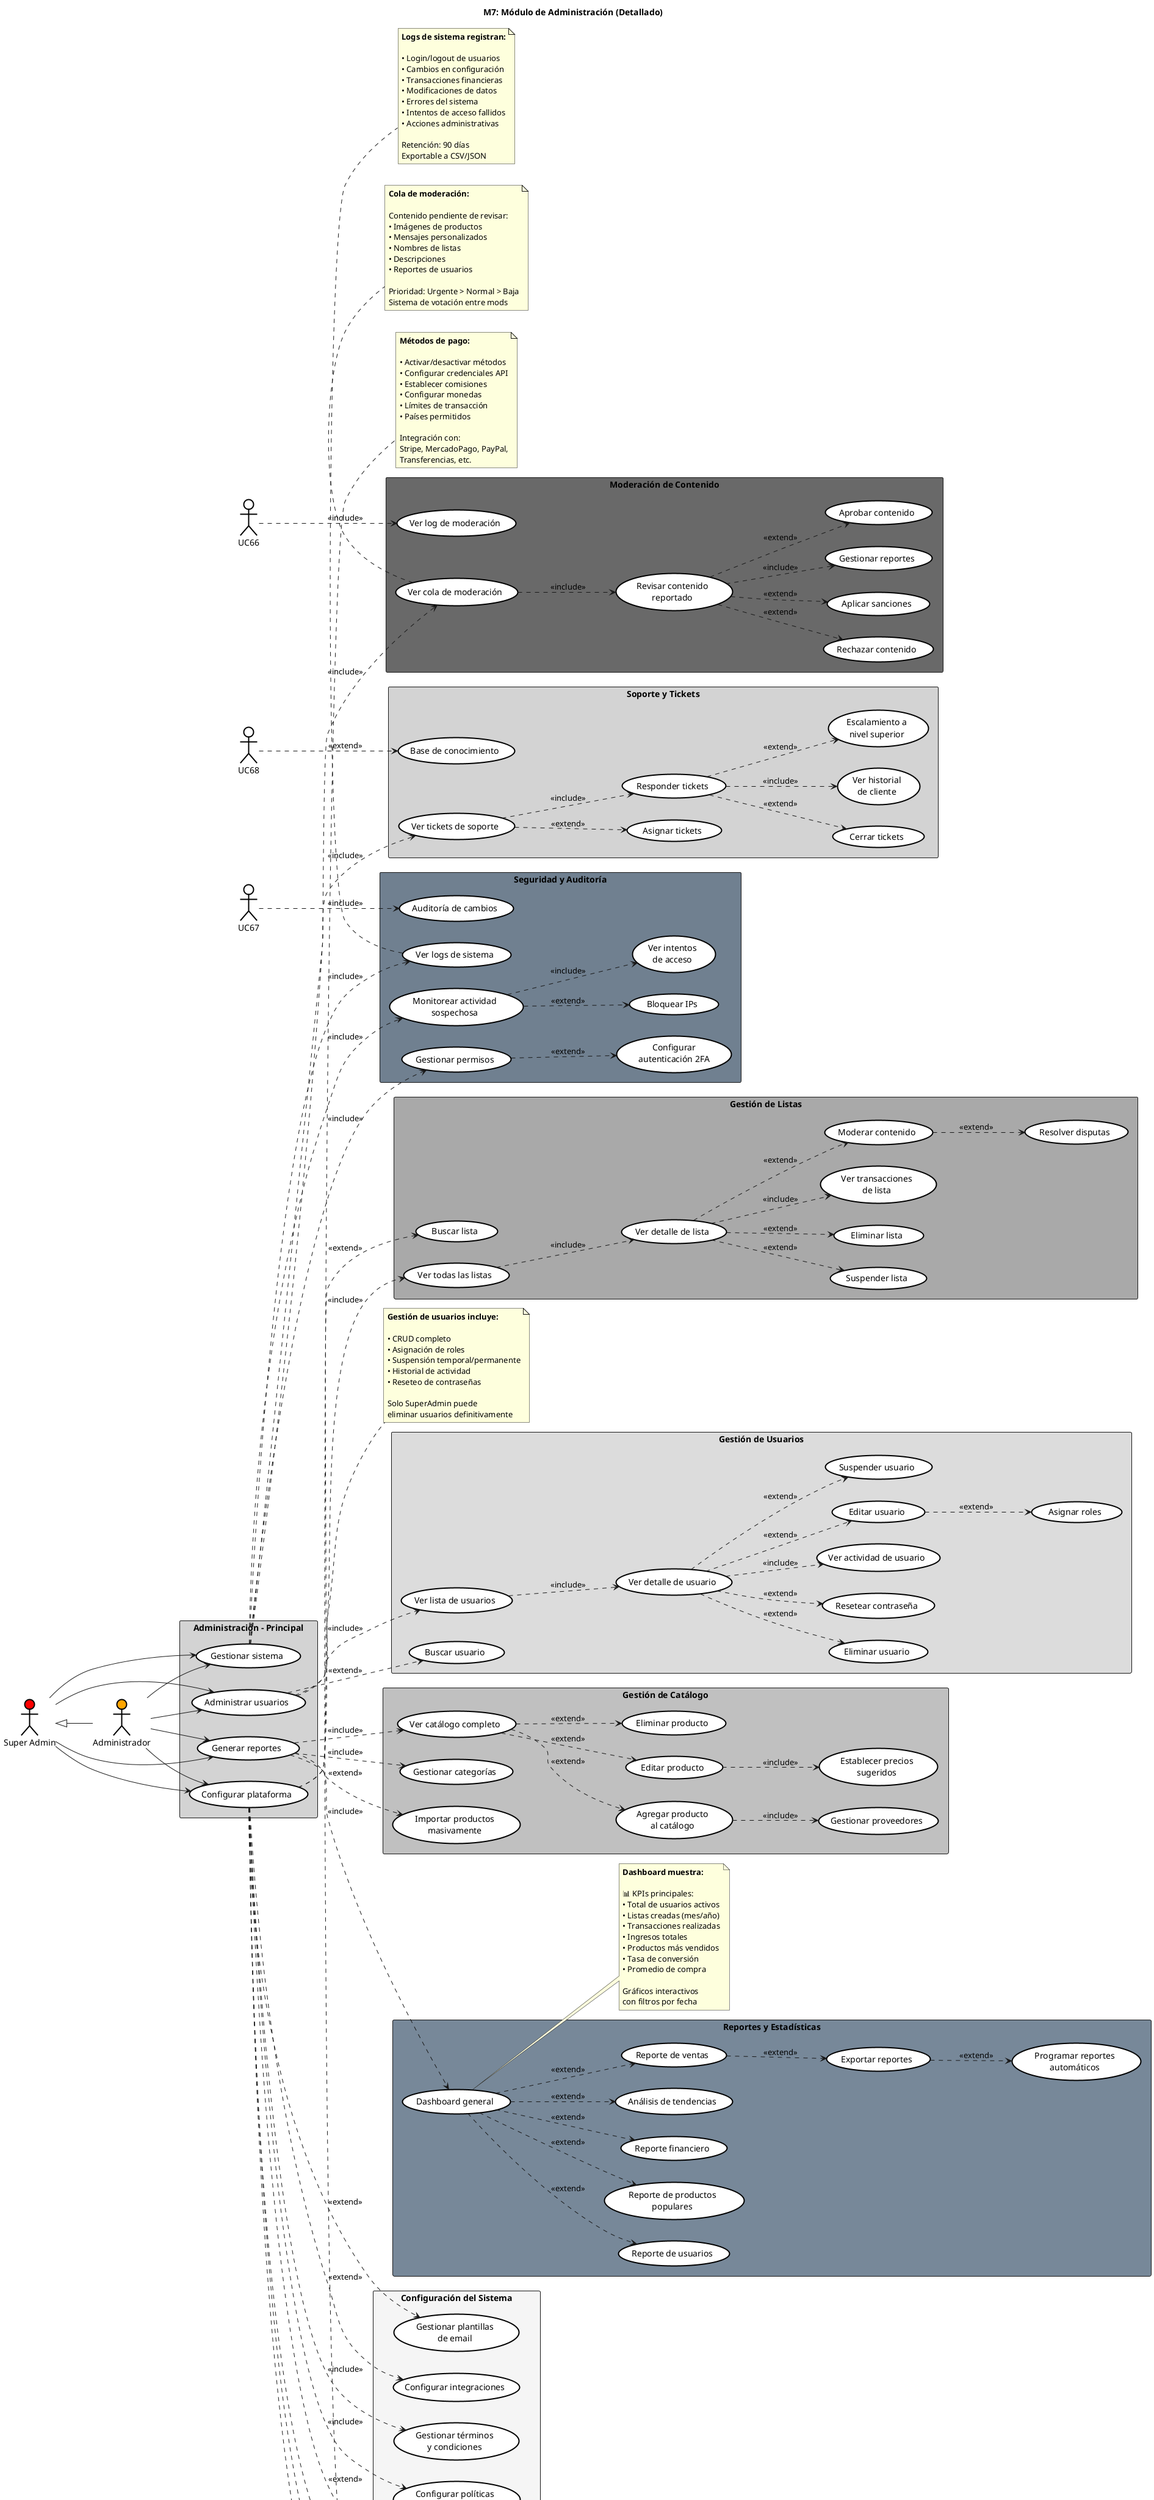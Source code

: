 @startuml moduloAdministracion
title M7: Módulo de Administración (Detallado)

left to right direction
skinparam packageStyle rectangle

' ===== ESTILOS VISUALES =====
skinparam usecase {
    BackgroundColor White
    BorderColor Black
    BorderThickness 2
}

skinparam actor {
    BackgroundColor White
    BorderColor Black
    BorderThickness 2
}

skinparam package {
    BorderThickness 2
    FontStyle bold
}

' ===== ACTORES =====
actor "Administrador" as Admin #Orange
actor "Super Admin" as SuperAdmin #Red

' Generalización
Admin -up-|> SuperAdmin

' ===== CASOS DE USO PRINCIPALES =====
package "Administración - Principal" #LightGray {
  usecase UC60 as "Gestionar sistema"
  usecase UC61 as "Administrar usuarios"
  usecase UC62 as "Generar reportes"
  usecase UC63 as "Configurar plataforma"
}

' ===== SUBMÓDULO: GESTIÓN DE USUARIOS =====
package "Gestión de Usuarios" #Gainsboro {
  usecase UC61a as "Ver lista de usuarios"
  usecase UC61b as "Buscar usuario"
  usecase UC61c as "Ver detalle de usuario"
  usecase UC61d as "Editar usuario"
  usecase UC61e as "Suspender usuario"
  usecase UC61f as "Eliminar usuario"
  usecase UC61g as "Resetear contraseña"
  usecase UC61h as "Ver actividad de usuario"
  usecase UC61i as "Asignar roles"
}

' ===== SUBMÓDULO: GESTIÓN DE CATÁLOGO =====
package "Gestión de Catálogo" #Silver {
  usecase UC62a as "Ver catálogo completo"
  usecase UC62b as "Agregar producto\nal catálogo"
  usecase UC62c as "Editar producto"
  usecase UC62d as "Eliminar producto"
  usecase UC62e as "Gestionar categorías"
  usecase UC62f as "Importar productos\nmasivamente"
  usecase UC62g as "Establecer precios\nsugeridos"
  usecase UC62h as "Gestionar proveedores"
}

' ===== SUBMÓDULO: GESTIÓN DE LISTAS =====
package "Gestión de Listas" #DarkGray {
  usecase UC63a as "Ver todas las listas"
  usecase UC63b as "Buscar lista"
  usecase UC63c as "Ver detalle de lista"
  usecase UC63d as "Moderar contenido"
  usecase UC63e as "Suspender lista"
  usecase UC63f as "Eliminar lista"
  usecase UC63g as "Ver transacciones\nde lista"
  usecase UC63h as "Resolver disputas"
}

' ===== SUBMÓDULO: REPORTES Y ESTADÍSTICAS =====
package "Reportes y Estadísticas" #LightSlateGray {
  usecase UC64a as "Dashboard general"
  usecase UC64b as "Reporte de ventas"
  usecase UC64c as "Reporte de usuarios"
  usecase UC64d as "Reporte de productos\npopulares"
  usecase UC64e as "Reporte financiero"
  usecase UC64f as "Análisis de tendencias"
  usecase UC64g as "Exportar reportes"
  usecase UC64h as "Programar reportes\nautomáticos"
}

' ===== SUBMÓDULO: CONFIGURACIÓN DEL SISTEMA =====
package "Configuración del Sistema" #WhiteSmoke {
  usecase UC65a as "Configurar parámetros\ngenerales"
  usecase UC65b as "Gestionar métodos\nde pago"
  usecase UC65c as "Configurar comisiones"
  usecase UC65d as "Gestionar plantillas\nde email"
  usecase UC65e as "Configurar integraciones"
  usecase UC65f as "Gestionar términos\ny condiciones"
  usecase UC65g as "Configurar políticas\nde privacidad"
  usecase UC65h as "Backup y restauración"
}

' ===== SUBMÓDULO: MODERACIÓN =====
package "Moderación de Contenido" #DimGray {
  usecase UC66a as "Ver cola de moderación"
  usecase UC66b as "Revisar contenido\nreportado"
  usecase UC66c as "Aprobar contenido"
  usecase UC66d as "Rechazar contenido"
  usecase UC66e as "Aplicar sanciones"
  usecase UC66f as "Gestionar reportes"
  usecase UC66g as "Ver log de moderación"
}

' ===== SUBMÓDULO: SEGURIDAD =====
package "Seguridad y Auditoría" #SlateGray {
  usecase UC67a as "Ver logs de sistema"
  usecase UC67b as "Monitorear actividad\nsospechosa"
  usecase UC67c as "Gestionar permisos"
  usecase UC67d as "Configurar\nautenticación 2FA"
  usecase UC67e as "Ver intentos\nde acceso"
  usecase UC67f as "Bloquear IPs"
  usecase UC67g as "Auditoría de cambios"
}

' ===== SUBMÓDULO: SOPORTE =====
package "Soporte y Tickets" #LightGray {
  usecase UC68a as "Ver tickets de soporte"
  usecase UC68b as "Responder tickets"
  usecase UC68c as "Asignar tickets"
  usecase UC68d as "Cerrar tickets"
  usecase UC68e as "Ver historial\nde cliente"
  usecase UC68f as "Escalamiento a\nnivel superior"
  usecase UC68g as "Base de conocimiento"
}

' ===== RELACIONES DE ACTORES =====
Admin --> UC60
Admin --> UC61
Admin --> UC62
Admin --> UC63

SuperAdmin --> UC60
SuperAdmin --> UC61
SuperAdmin --> UC62
SuperAdmin --> UC63

' ===== RELACIONES ENTRE CASOS DE USO =====

' Flujo Gestión de Usuarios
UC61 ..> UC61a : <<include>>
UC61 ..> UC61b : <<extend>>
UC61a ..> UC61c : <<include>>
UC61c ..> UC61d : <<extend>>
UC61c ..> UC61e : <<extend>>
UC61c ..> UC61f : <<extend>>
UC61c ..> UC61g : <<extend>>
UC61c ..> UC61h : <<include>>
UC61d ..> UC61i : <<extend>>

' Flujo Gestión de Catálogo
UC62 ..> UC62a : <<include>>
UC62a ..> UC62b : <<extend>>
UC62a ..> UC62c : <<extend>>
UC62a ..> UC62d : <<extend>>
UC62 ..> UC62e : <<include>>
UC62 ..> UC62f : <<extend>>
UC62c ..> UC62g : <<include>>
UC62b ..> UC62h : <<include>>

' Flujo Gestión de Listas
UC63 ..> UC63a : <<include>>
UC63 ..> UC63b : <<extend>>
UC63a ..> UC63c : <<include>>
UC63c ..> UC63d : <<extend>>
UC63c ..> UC63e : <<extend>>
UC63c ..> UC63f : <<extend>>
UC63c ..> UC63g : <<include>>
UC63d ..> UC63h : <<extend>>

' Flujo Reportes
UC62 ..> UC64a : <<include>>
UC64a ..> UC64b : <<extend>>
UC64a ..> UC64c : <<extend>>
UC64a ..> UC64d : <<extend>>
UC64a ..> UC64e : <<extend>>
UC64a ..> UC64f : <<extend>>
UC64b ..> UC64g : <<extend>>
UC64g ..> UC64h : <<extend>>

' Flujo Configuración
UC63 ..> UC65a : <<include>>
UC63 ..> UC65b : <<include>>
UC63 ..> UC65c : <<include>>
UC63 ..> UC65d : <<extend>>
UC63 ..> UC65e : <<extend>>
UC63 ..> UC65f : <<include>>
UC63 ..> UC65g : <<include>>
UC63 ..> UC65h : <<extend>>

' Flujo Moderación
UC60 ..> UC66a : <<include>>
UC66a ..> UC66b : <<include>>
UC66b ..> UC66c : <<extend>>
UC66b ..> UC66d : <<extend>>
UC66b ..> UC66e : <<extend>>
UC66b ..> UC66f : <<include>>
UC66 ..> UC66g : <<include>>

' Flujo Seguridad
UC60 ..> UC67a : <<include>>
UC60 ..> UC67b : <<include>>
UC60 ..> UC67c : <<include>>
UC67c ..> UC67d : <<extend>>
UC67b ..> UC67e : <<include>>
UC67b ..> UC67f : <<extend>>
UC67 ..> UC67g : <<include>>

' Flujo Soporte
UC60 ..> UC68a : <<include>>
UC68a ..> UC68b : <<include>>
UC68a ..> UC68c : <<extend>>
UC68b ..> UC68d : <<extend>>
UC68b ..> UC68e : <<include>>
UC68b ..> UC68f : <<extend>>
UC68 ..> UC68g : <<extend>>

' ===== NOTAS =====
note right of UC61
  **Gestión de usuarios incluye:**
  
  • CRUD completo
  • Asignación de roles
  • Suspensión temporal/permanente
  • Historial de actividad
  • Reseteo de contraseñas
  
  Solo SuperAdmin puede
  eliminar usuarios definitivamente
end note

note right of UC64a
  **Dashboard muestra:**
  
  📊 KPIs principales:
  • Total de usuarios activos
  • Listas creadas (mes/año)
  • Transacciones realizadas
  • Ingresos totales
  • Productos más vendidos
  • Tasa de conversión
  • Promedio de compra
  
  Gráficos interactivos
  con filtros por fecha
end note

note bottom of UC65b
  **Métodos de pago:**
  
  • Activar/desactivar métodos
  • Configurar credenciales API
  • Establecer comisiones
  • Configurar monedas
  • Límites de transacción
  • Países permitidos
  
  Integración con:
  Stripe, MercadoPago, PayPal,
  Transferencias, etc.
end note

note bottom of UC66a
  **Cola de moderación:**
  
  Contenido pendiente de revisar:
  • Imágenes de productos
  • Mensajes personalizados
  • Nombres de listas
  • Descripciones
  • Reportes de usuarios
  
  Prioridad: Urgente > Normal > Baja
  Sistema de votación entre mods
end note

note bottom of UC67a
  **Logs de sistema registran:**
  
  • Login/logout de usuarios
  • Cambios en configuración
  • Transacciones financieras
  • Modificaciones de datos
  • Errores del sistema
  • Intentos de acceso fallidos
  • Acciones administrativas
  
  Retención: 90 días
  Exportable a CSV/JSON
end note

@enduml